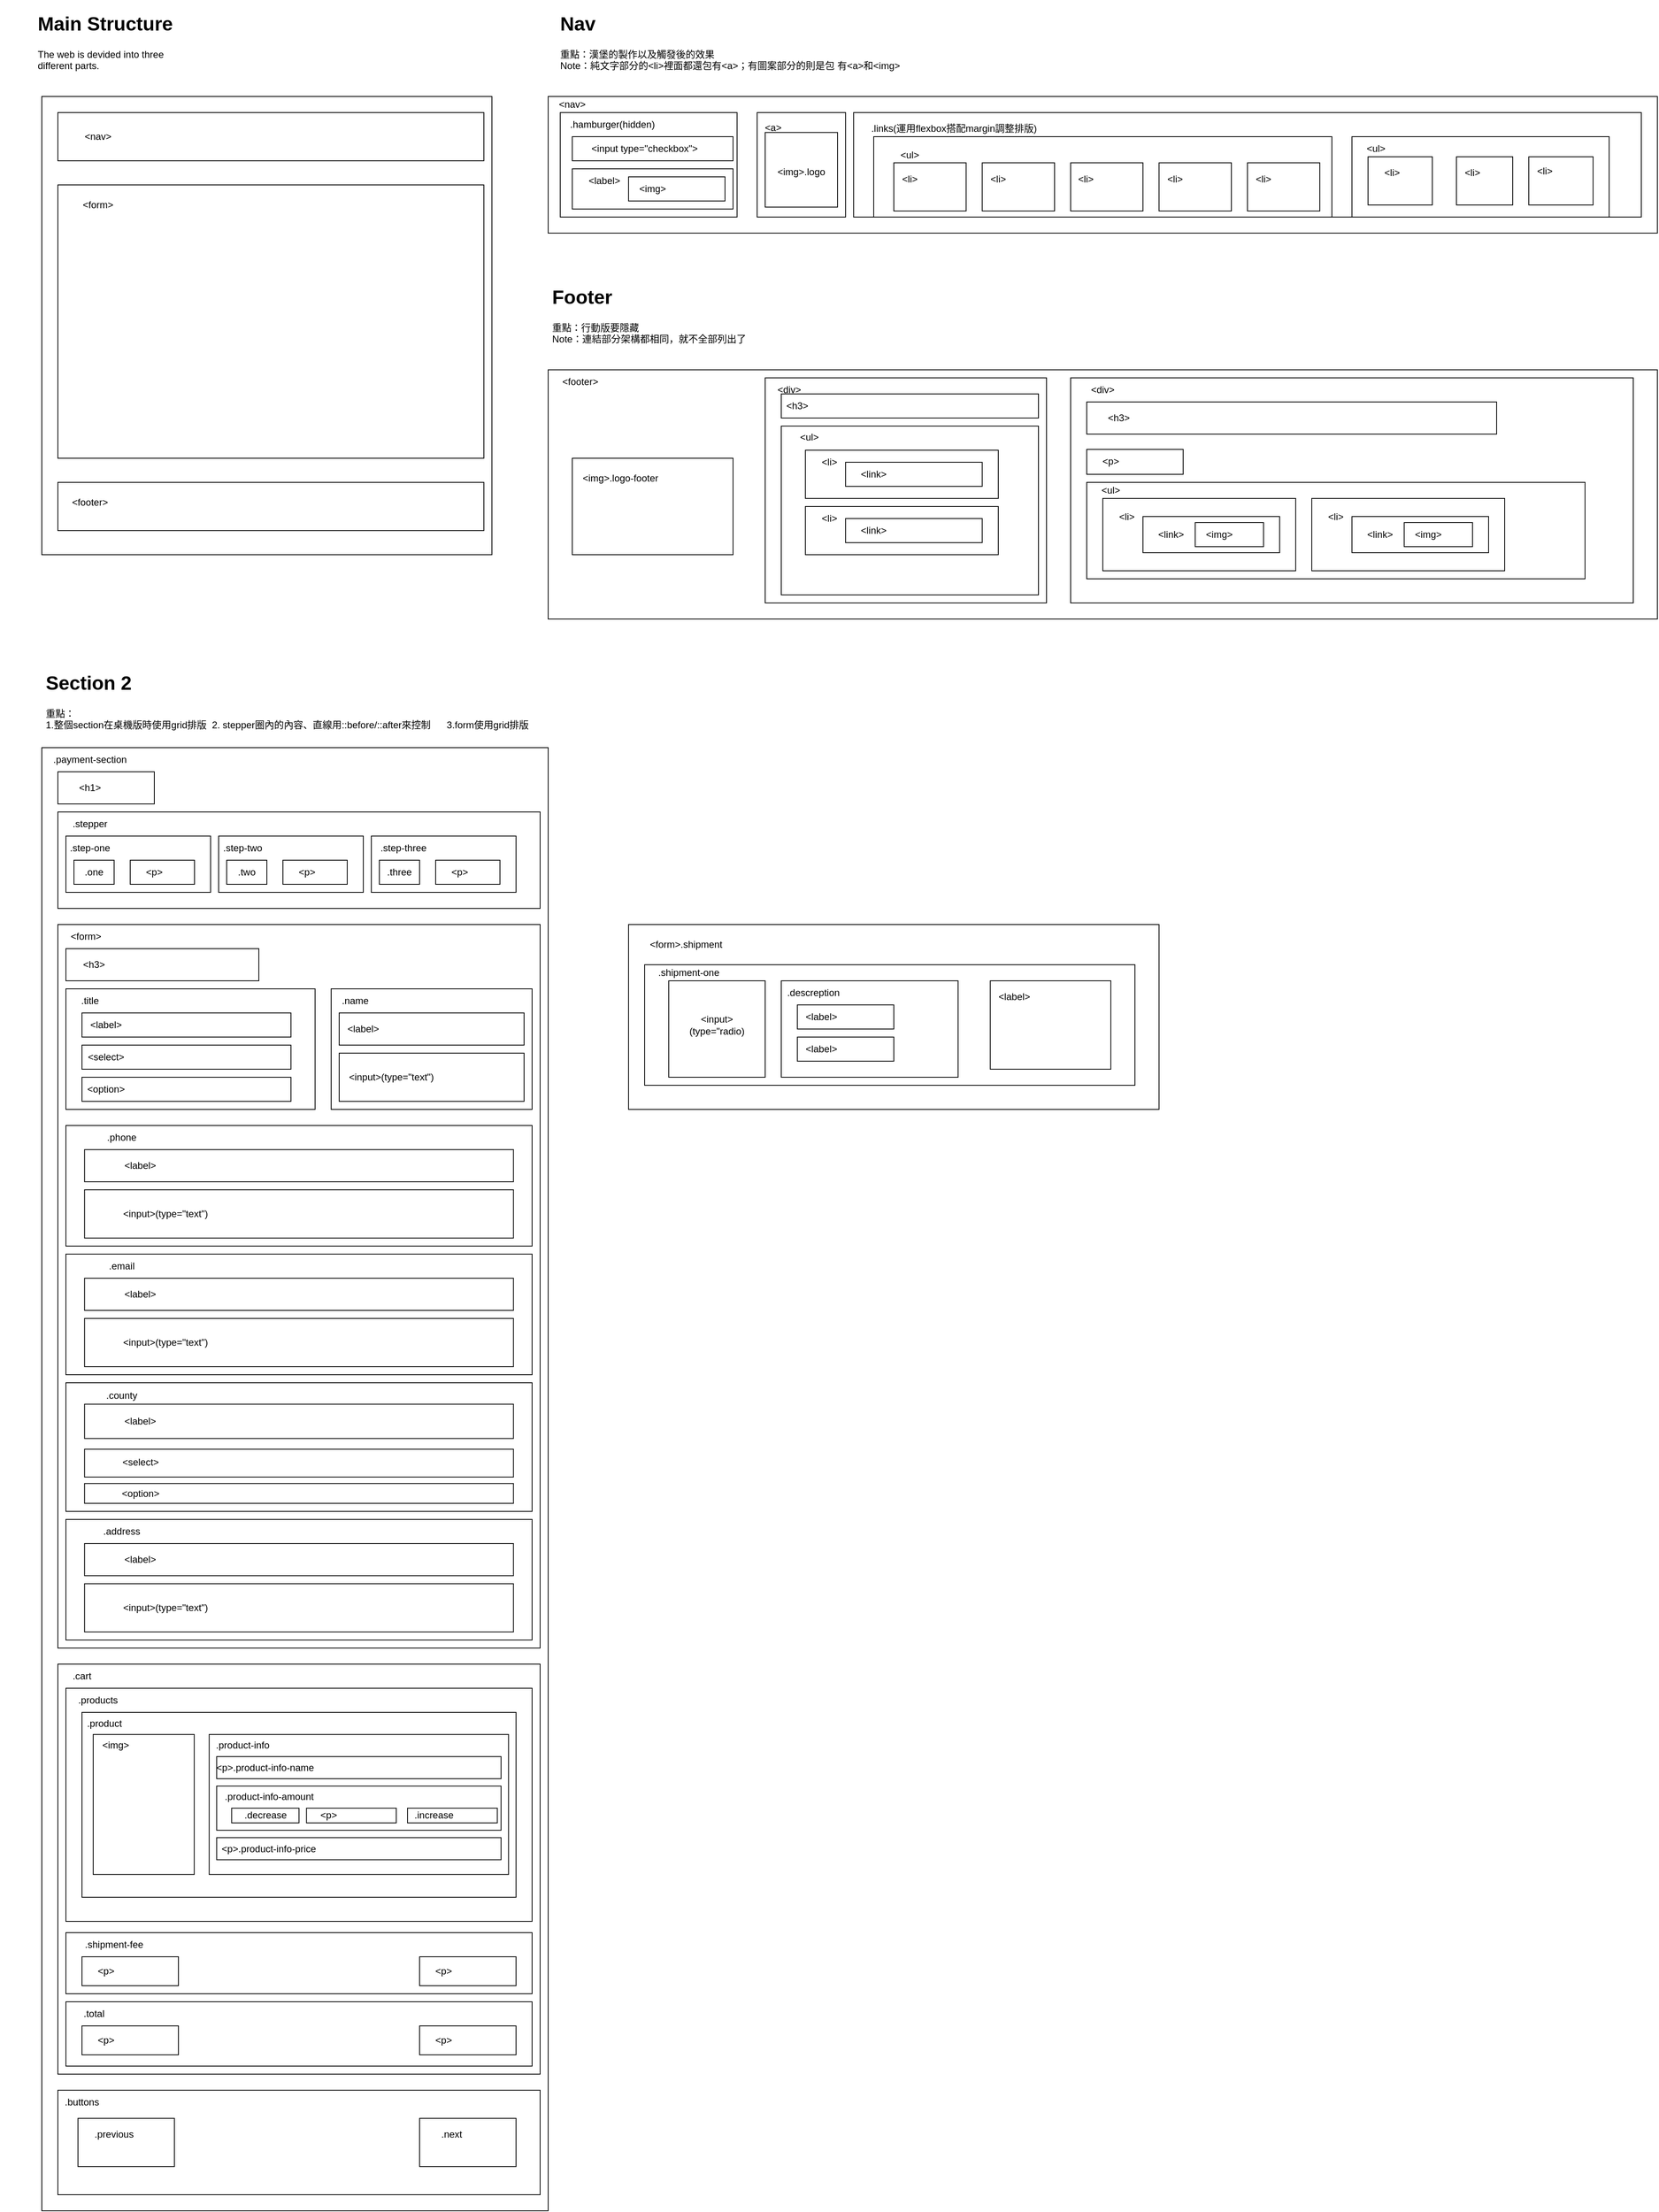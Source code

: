 <mxfile version="16.5.1" type="device"><diagram id="CuhCz5rDkvxX7a0dr9Tw" name="Page-1"><mxGraphModel dx="2271" dy="1732" grid="1" gridSize="10" guides="1" tooltips="1" connect="1" arrows="1" fold="1" page="1" pageScale="1" pageWidth="1169" pageHeight="827" math="0" shadow="0"><root><mxCell id="0"/><mxCell id="1" value="main-structure" parent="0"/><mxCell id="6FglgIyHaAqdv1MmRIN2-1" value="" style="rounded=0;whiteSpace=wrap;html=1;" parent="1" vertex="1"><mxGeometry x="40" y="-690" width="560" height="570" as="geometry"/></mxCell><mxCell id="6FglgIyHaAqdv1MmRIN2-2" value="" style="rounded=0;whiteSpace=wrap;html=1;" parent="1" vertex="1"><mxGeometry x="60" y="-670" width="530" height="60" as="geometry"/></mxCell><mxCell id="6FglgIyHaAqdv1MmRIN2-3" value="" style="rounded=0;whiteSpace=wrap;html=1;" parent="1" vertex="1"><mxGeometry x="60" y="-580" width="530" height="340" as="geometry"/></mxCell><mxCell id="6FglgIyHaAqdv1MmRIN2-4" value="" style="rounded=0;whiteSpace=wrap;html=1;" parent="1" vertex="1"><mxGeometry x="60" y="-210" width="530" height="60" as="geometry"/></mxCell><mxCell id="6FglgIyHaAqdv1MmRIN2-6" value="&amp;lt;nav&amp;gt;" style="text;html=1;strokeColor=none;fillColor=none;align=center;verticalAlign=middle;whiteSpace=wrap;rounded=0;" parent="1" vertex="1"><mxGeometry x="80" y="-655" width="60" height="30" as="geometry"/></mxCell><mxCell id="6FglgIyHaAqdv1MmRIN2-7" value="&amp;lt;form&amp;gt;" style="text;html=1;strokeColor=none;fillColor=none;align=center;verticalAlign=middle;whiteSpace=wrap;rounded=0;" parent="1" vertex="1"><mxGeometry x="80" y="-570" width="60" height="30" as="geometry"/></mxCell><mxCell id="6FglgIyHaAqdv1MmRIN2-8" value="&amp;lt;footer&amp;gt;" style="text;html=1;strokeColor=none;fillColor=none;align=center;verticalAlign=middle;whiteSpace=wrap;rounded=0;" parent="1" vertex="1"><mxGeometry x="70" y="-200" width="60" height="30" as="geometry"/></mxCell><mxCell id="6FglgIyHaAqdv1MmRIN2-9" value="&lt;h1&gt;Main Structure&amp;nbsp;&lt;/h1&gt;&lt;p&gt;The web is devided into three different parts.&lt;/p&gt;" style="text;html=1;strokeColor=none;fillColor=none;spacing=5;spacingTop=-20;whiteSpace=wrap;overflow=hidden;rounded=0;" parent="1" vertex="1"><mxGeometry x="30" y="-800" width="190" height="120" as="geometry"/></mxCell><mxCell id="6FglgIyHaAqdv1MmRIN2-15" value="nav&amp;footer" parent="0"/><mxCell id="6FglgIyHaAqdv1MmRIN2-16" value="&lt;h1&gt;Nav&lt;/h1&gt;&lt;div&gt;重點：漢堡的製作以及觸發後的效果&lt;/div&gt;&lt;div&gt;Note：純文字部分的&amp;lt;li&amp;gt;裡面都還包有&amp;lt;a&amp;gt;；有圖案部分的則是包 有&amp;lt;a&amp;gt;和&amp;lt;img&amp;gt;&lt;/div&gt;" style="text;html=1;strokeColor=none;fillColor=none;spacing=5;spacingTop=-20;whiteSpace=wrap;overflow=hidden;rounded=0;" parent="6FglgIyHaAqdv1MmRIN2-15" vertex="1"><mxGeometry x="680" y="-800" width="470" height="120" as="geometry"/></mxCell><mxCell id="6FglgIyHaAqdv1MmRIN2-17" value="" style="rounded=0;whiteSpace=wrap;html=1;" parent="6FglgIyHaAqdv1MmRIN2-15" vertex="1"><mxGeometry x="670" y="-690" width="1380" height="170" as="geometry"/></mxCell><mxCell id="6FglgIyHaAqdv1MmRIN2-18" value="" style="rounded=0;whiteSpace=wrap;html=1;" parent="6FglgIyHaAqdv1MmRIN2-15" vertex="1"><mxGeometry x="685" y="-670" width="220" height="130" as="geometry"/></mxCell><mxCell id="6FglgIyHaAqdv1MmRIN2-19" value=".hamburger(hidden)" style="text;html=1;strokeColor=none;fillColor=none;align=center;verticalAlign=middle;whiteSpace=wrap;rounded=0;" parent="6FglgIyHaAqdv1MmRIN2-15" vertex="1"><mxGeometry x="720" y="-670" width="60" height="30" as="geometry"/></mxCell><mxCell id="6FglgIyHaAqdv1MmRIN2-20" value="" style="rounded=0;whiteSpace=wrap;html=1;" parent="6FglgIyHaAqdv1MmRIN2-15" vertex="1"><mxGeometry x="700" y="-640" width="200" height="30" as="geometry"/></mxCell><mxCell id="6FglgIyHaAqdv1MmRIN2-21" value="&amp;lt;input type=&quot;checkbox&quot;&amp;gt;" style="text;html=1;strokeColor=none;fillColor=none;align=center;verticalAlign=middle;whiteSpace=wrap;rounded=0;" parent="6FglgIyHaAqdv1MmRIN2-15" vertex="1"><mxGeometry x="720" y="-640" width="140" height="30" as="geometry"/></mxCell><mxCell id="6FglgIyHaAqdv1MmRIN2-22" value="" style="rounded=0;whiteSpace=wrap;html=1;" parent="6FglgIyHaAqdv1MmRIN2-15" vertex="1"><mxGeometry x="700" y="-600" width="200" height="50" as="geometry"/></mxCell><mxCell id="6FglgIyHaAqdv1MmRIN2-23" value="&amp;lt;label&amp;gt;" style="text;html=1;strokeColor=none;fillColor=none;align=center;verticalAlign=middle;whiteSpace=wrap;rounded=0;" parent="6FglgIyHaAqdv1MmRIN2-15" vertex="1"><mxGeometry x="710" y="-600" width="60" height="30" as="geometry"/></mxCell><mxCell id="6FglgIyHaAqdv1MmRIN2-24" value="" style="rounded=0;whiteSpace=wrap;html=1;" parent="6FglgIyHaAqdv1MmRIN2-15" vertex="1"><mxGeometry x="770" y="-590" width="120" height="30" as="geometry"/></mxCell><mxCell id="6FglgIyHaAqdv1MmRIN2-25" value="&amp;lt;img&amp;gt;" style="text;html=1;strokeColor=none;fillColor=none;align=center;verticalAlign=middle;whiteSpace=wrap;rounded=0;" parent="6FglgIyHaAqdv1MmRIN2-15" vertex="1"><mxGeometry x="770" y="-590" width="60" height="30" as="geometry"/></mxCell><mxCell id="6FglgIyHaAqdv1MmRIN2-26" value="" style="rounded=0;whiteSpace=wrap;html=1;" parent="6FglgIyHaAqdv1MmRIN2-15" vertex="1"><mxGeometry x="1050" y="-670" width="980" height="130" as="geometry"/></mxCell><mxCell id="6FglgIyHaAqdv1MmRIN2-33" value="&amp;lt;nav&amp;gt;" style="text;html=1;strokeColor=none;fillColor=none;align=center;verticalAlign=middle;whiteSpace=wrap;rounded=0;" parent="6FglgIyHaAqdv1MmRIN2-15" vertex="1"><mxGeometry x="670" y="-695" width="60" height="30" as="geometry"/></mxCell><mxCell id="6FglgIyHaAqdv1MmRIN2-39" value="" style="rounded=0;whiteSpace=wrap;html=1;fillColor=none;" parent="6FglgIyHaAqdv1MmRIN2-15" vertex="1"><mxGeometry x="1075" y="-640" width="570" height="100" as="geometry"/></mxCell><mxCell id="6FglgIyHaAqdv1MmRIN2-40" value="" style="group" parent="6FglgIyHaAqdv1MmRIN2-15" vertex="1" connectable="0"><mxGeometry x="1090" y="-632.5" width="540" height="85" as="geometry"/></mxCell><mxCell id="6FglgIyHaAqdv1MmRIN2-27" value="" style="rounded=0;whiteSpace=wrap;html=1;" parent="6FglgIyHaAqdv1MmRIN2-40" vertex="1"><mxGeometry x="10" y="25" width="90" height="60" as="geometry"/></mxCell><mxCell id="6FglgIyHaAqdv1MmRIN2-28" value="" style="rounded=0;whiteSpace=wrap;html=1;" parent="6FglgIyHaAqdv1MmRIN2-40" vertex="1"><mxGeometry x="120" y="25" width="90" height="60" as="geometry"/></mxCell><mxCell id="6FglgIyHaAqdv1MmRIN2-29" value="" style="rounded=0;whiteSpace=wrap;html=1;" parent="6FglgIyHaAqdv1MmRIN2-40" vertex="1"><mxGeometry x="230" y="25" width="90" height="60" as="geometry"/></mxCell><mxCell id="6FglgIyHaAqdv1MmRIN2-30" value="" style="rounded=0;whiteSpace=wrap;html=1;" parent="6FglgIyHaAqdv1MmRIN2-40" vertex="1"><mxGeometry x="340" y="25" width="90" height="60" as="geometry"/></mxCell><mxCell id="6FglgIyHaAqdv1MmRIN2-31" value="" style="rounded=0;whiteSpace=wrap;html=1;" parent="6FglgIyHaAqdv1MmRIN2-40" vertex="1"><mxGeometry x="450" y="25" width="90" height="60" as="geometry"/></mxCell><mxCell id="6FglgIyHaAqdv1MmRIN2-32" value="&amp;lt;ul&amp;gt;" style="text;html=1;strokeColor=none;fillColor=none;align=center;verticalAlign=middle;whiteSpace=wrap;rounded=0;" parent="6FglgIyHaAqdv1MmRIN2-40" vertex="1"><mxGeometry width="60" height="30" as="geometry"/></mxCell><mxCell id="6FglgIyHaAqdv1MmRIN2-34" value="&amp;lt;li&amp;gt;" style="text;html=1;strokeColor=none;fillColor=none;align=center;verticalAlign=middle;whiteSpace=wrap;rounded=0;" parent="6FglgIyHaAqdv1MmRIN2-40" vertex="1"><mxGeometry y="30" width="60" height="30" as="geometry"/></mxCell><mxCell id="6FglgIyHaAqdv1MmRIN2-35" value="&amp;lt;li&amp;gt;" style="text;html=1;strokeColor=none;fillColor=none;align=center;verticalAlign=middle;whiteSpace=wrap;rounded=0;" parent="6FglgIyHaAqdv1MmRIN2-40" vertex="1"><mxGeometry x="110" y="30" width="60" height="30" as="geometry"/></mxCell><mxCell id="6FglgIyHaAqdv1MmRIN2-36" value="&amp;lt;li&amp;gt;" style="text;html=1;strokeColor=none;fillColor=none;align=center;verticalAlign=middle;whiteSpace=wrap;rounded=0;" parent="6FglgIyHaAqdv1MmRIN2-40" vertex="1"><mxGeometry x="219" y="30" width="60" height="30" as="geometry"/></mxCell><mxCell id="6FglgIyHaAqdv1MmRIN2-37" value="&amp;lt;li&amp;gt;" style="text;html=1;strokeColor=none;fillColor=none;align=center;verticalAlign=middle;whiteSpace=wrap;rounded=0;" parent="6FglgIyHaAqdv1MmRIN2-40" vertex="1"><mxGeometry x="330" y="30" width="60" height="30" as="geometry"/></mxCell><mxCell id="6FglgIyHaAqdv1MmRIN2-38" value="&amp;lt;li&amp;gt;" style="text;html=1;strokeColor=none;fillColor=none;align=center;verticalAlign=middle;whiteSpace=wrap;rounded=0;" parent="6FglgIyHaAqdv1MmRIN2-40" vertex="1"><mxGeometry x="440" y="30" width="60" height="30" as="geometry"/></mxCell><mxCell id="6FglgIyHaAqdv1MmRIN2-41" value=".links(運用flexbox搭配margin調整排版)" style="text;html=1;strokeColor=none;fillColor=none;align=center;verticalAlign=middle;whiteSpace=wrap;rounded=0;" parent="6FglgIyHaAqdv1MmRIN2-15" vertex="1"><mxGeometry x="1040" y="-665" width="270" height="30" as="geometry"/></mxCell><mxCell id="6FglgIyHaAqdv1MmRIN2-44" value="" style="rounded=0;whiteSpace=wrap;html=1;fillColor=none;" parent="6FglgIyHaAqdv1MmRIN2-15" vertex="1"><mxGeometry x="1670" y="-640" width="320" height="100" as="geometry"/></mxCell><mxCell id="6FglgIyHaAqdv1MmRIN2-45" value="" style="rounded=0;whiteSpace=wrap;html=1;fillColor=none;" parent="6FglgIyHaAqdv1MmRIN2-15" vertex="1"><mxGeometry x="1690" y="-615" width="80" height="60" as="geometry"/></mxCell><mxCell id="6FglgIyHaAqdv1MmRIN2-46" value="" style="rounded=0;whiteSpace=wrap;html=1;fillColor=none;" parent="6FglgIyHaAqdv1MmRIN2-15" vertex="1"><mxGeometry x="1800" y="-615" width="70" height="60" as="geometry"/></mxCell><mxCell id="6FglgIyHaAqdv1MmRIN2-47" value="" style="rounded=0;whiteSpace=wrap;html=1;fillColor=none;" parent="6FglgIyHaAqdv1MmRIN2-15" vertex="1"><mxGeometry x="1890" y="-615" width="80" height="60" as="geometry"/></mxCell><mxCell id="6FglgIyHaAqdv1MmRIN2-48" value="&amp;lt;ul&amp;gt;" style="text;html=1;strokeColor=none;fillColor=none;align=center;verticalAlign=middle;whiteSpace=wrap;rounded=0;" parent="6FglgIyHaAqdv1MmRIN2-15" vertex="1"><mxGeometry x="1670" y="-640" width="60" height="30" as="geometry"/></mxCell><mxCell id="6FglgIyHaAqdv1MmRIN2-49" value="&amp;lt;li&amp;gt;" style="text;html=1;strokeColor=none;fillColor=none;align=center;verticalAlign=middle;whiteSpace=wrap;rounded=0;" parent="6FglgIyHaAqdv1MmRIN2-15" vertex="1"><mxGeometry x="1690" y="-610" width="60" height="30" as="geometry"/></mxCell><mxCell id="6FglgIyHaAqdv1MmRIN2-50" value="&amp;lt;li&amp;gt;" style="text;html=1;strokeColor=none;fillColor=none;align=center;verticalAlign=middle;whiteSpace=wrap;rounded=0;" parent="6FglgIyHaAqdv1MmRIN2-15" vertex="1"><mxGeometry x="1790" y="-610" width="60" height="30" as="geometry"/></mxCell><mxCell id="6FglgIyHaAqdv1MmRIN2-51" value="&amp;lt;li&amp;gt;" style="text;html=1;strokeColor=none;fillColor=none;align=center;verticalAlign=middle;whiteSpace=wrap;rounded=0;" parent="6FglgIyHaAqdv1MmRIN2-15" vertex="1"><mxGeometry x="1880" y="-612.5" width="60" height="30" as="geometry"/></mxCell><mxCell id="6FglgIyHaAqdv1MmRIN2-52" value="&lt;h1&gt;Footer&lt;/h1&gt;&lt;div&gt;重點：行動版要隱藏&lt;/div&gt;&lt;div&gt;Note：連結部分架構都相同，就不全部列出了&lt;/div&gt;" style="text;html=1;strokeColor=none;fillColor=none;spacing=5;spacingTop=-20;whiteSpace=wrap;overflow=hidden;rounded=0;" parent="6FglgIyHaAqdv1MmRIN2-15" vertex="1"><mxGeometry x="670" y="-460" width="470" height="120" as="geometry"/></mxCell><mxCell id="6FglgIyHaAqdv1MmRIN2-53" value="" style="rounded=0;whiteSpace=wrap;html=1;" parent="6FglgIyHaAqdv1MmRIN2-15" vertex="1"><mxGeometry x="670" y="-350" width="1380" height="310" as="geometry"/></mxCell><mxCell id="6FglgIyHaAqdv1MmRIN2-54" value="&amp;lt;footer&amp;gt;" style="text;html=1;strokeColor=none;fillColor=none;align=center;verticalAlign=middle;whiteSpace=wrap;rounded=0;" parent="6FglgIyHaAqdv1MmRIN2-15" vertex="1"><mxGeometry x="680" y="-350" width="60" height="30" as="geometry"/></mxCell><mxCell id="6FglgIyHaAqdv1MmRIN2-55" value="" style="rounded=0;whiteSpace=wrap;html=1;fillColor=none;" parent="6FglgIyHaAqdv1MmRIN2-15" vertex="1"><mxGeometry x="700" y="-240" width="200" height="120" as="geometry"/></mxCell><mxCell id="6FglgIyHaAqdv1MmRIN2-56" value="&amp;lt;img&amp;gt;.logo-footer" style="text;html=1;strokeColor=none;fillColor=none;align=center;verticalAlign=middle;whiteSpace=wrap;rounded=0;" parent="6FglgIyHaAqdv1MmRIN2-15" vertex="1"><mxGeometry x="700" y="-230" width="120" height="30" as="geometry"/></mxCell><mxCell id="6FglgIyHaAqdv1MmRIN2-57" value="" style="rounded=0;whiteSpace=wrap;html=1;fillColor=none;" parent="6FglgIyHaAqdv1MmRIN2-15" vertex="1"><mxGeometry x="940" y="-340" width="350" height="280" as="geometry"/></mxCell><mxCell id="6FglgIyHaAqdv1MmRIN2-58" value="&amp;lt;h3&amp;gt;" style="text;html=1;strokeColor=none;fillColor=none;align=center;verticalAlign=middle;whiteSpace=wrap;rounded=0;" parent="6FglgIyHaAqdv1MmRIN2-15" vertex="1"><mxGeometry x="950" y="-320" width="60" height="30" as="geometry"/></mxCell><mxCell id="6FglgIyHaAqdv1MmRIN2-59" value="" style="rounded=0;whiteSpace=wrap;html=1;fillColor=none;" parent="6FglgIyHaAqdv1MmRIN2-15" vertex="1"><mxGeometry x="960" y="-280" width="320" height="210" as="geometry"/></mxCell><mxCell id="6FglgIyHaAqdv1MmRIN2-60" value="&amp;lt;ul&amp;gt;" style="text;html=1;strokeColor=none;fillColor=none;align=center;verticalAlign=middle;whiteSpace=wrap;rounded=0;" parent="6FglgIyHaAqdv1MmRIN2-15" vertex="1"><mxGeometry x="965" y="-281" width="60" height="30" as="geometry"/></mxCell><mxCell id="6FglgIyHaAqdv1MmRIN2-66" value="" style="group" parent="6FglgIyHaAqdv1MmRIN2-15" vertex="1" connectable="0"><mxGeometry x="990" y="-250" width="240" height="60" as="geometry"/></mxCell><mxCell id="6FglgIyHaAqdv1MmRIN2-61" value="" style="rounded=0;whiteSpace=wrap;html=1;fillColor=none;" parent="6FglgIyHaAqdv1MmRIN2-66" vertex="1"><mxGeometry width="240" height="60" as="geometry"/></mxCell><mxCell id="6FglgIyHaAqdv1MmRIN2-62" value="&amp;lt;li&amp;gt;" style="text;html=1;strokeColor=none;fillColor=none;align=center;verticalAlign=middle;whiteSpace=wrap;rounded=0;" parent="6FglgIyHaAqdv1MmRIN2-66" vertex="1"><mxGeometry width="60" height="30" as="geometry"/></mxCell><mxCell id="6FglgIyHaAqdv1MmRIN2-64" value="" style="rounded=0;whiteSpace=wrap;html=1;fillColor=none;" parent="6FglgIyHaAqdv1MmRIN2-66" vertex="1"><mxGeometry x="50" y="15" width="170" height="30" as="geometry"/></mxCell><mxCell id="6FglgIyHaAqdv1MmRIN2-65" value="&amp;lt;link&amp;gt;" style="text;html=1;strokeColor=none;fillColor=none;align=center;verticalAlign=middle;whiteSpace=wrap;rounded=0;" parent="6FglgIyHaAqdv1MmRIN2-66" vertex="1"><mxGeometry x="55" y="15" width="60" height="30" as="geometry"/></mxCell><mxCell id="6FglgIyHaAqdv1MmRIN2-73" value="" style="group" parent="6FglgIyHaAqdv1MmRIN2-15" vertex="1" connectable="0"><mxGeometry x="990" y="-180" width="240" height="60" as="geometry"/></mxCell><mxCell id="6FglgIyHaAqdv1MmRIN2-74" value="" style="rounded=0;whiteSpace=wrap;html=1;fillColor=none;" parent="6FglgIyHaAqdv1MmRIN2-73" vertex="1"><mxGeometry width="240" height="60" as="geometry"/></mxCell><mxCell id="6FglgIyHaAqdv1MmRIN2-75" value="&amp;lt;li&amp;gt;" style="text;html=1;strokeColor=none;fillColor=none;align=center;verticalAlign=middle;whiteSpace=wrap;rounded=0;" parent="6FglgIyHaAqdv1MmRIN2-73" vertex="1"><mxGeometry width="60" height="30" as="geometry"/></mxCell><mxCell id="6FglgIyHaAqdv1MmRIN2-76" value="" style="rounded=0;whiteSpace=wrap;html=1;fillColor=none;" parent="6FglgIyHaAqdv1MmRIN2-73" vertex="1"><mxGeometry x="50" y="15" width="170" height="30" as="geometry"/></mxCell><mxCell id="6FglgIyHaAqdv1MmRIN2-77" value="&amp;lt;link&amp;gt;" style="text;html=1;strokeColor=none;fillColor=none;align=center;verticalAlign=middle;whiteSpace=wrap;rounded=0;" parent="6FglgIyHaAqdv1MmRIN2-73" vertex="1"><mxGeometry x="55" y="15" width="60" height="30" as="geometry"/></mxCell><mxCell id="6FglgIyHaAqdv1MmRIN2-78" value="" style="rounded=0;whiteSpace=wrap;html=1;fillColor=none;" parent="6FglgIyHaAqdv1MmRIN2-15" vertex="1"><mxGeometry x="1320" y="-340" width="700" height="280" as="geometry"/></mxCell><mxCell id="6FglgIyHaAqdv1MmRIN2-79" value="" style="rounded=0;whiteSpace=wrap;html=1;fillColor=none;" parent="6FglgIyHaAqdv1MmRIN2-15" vertex="1"><mxGeometry x="960" y="-320" width="320" height="30" as="geometry"/></mxCell><mxCell id="6FglgIyHaAqdv1MmRIN2-80" value="&amp;lt;div&amp;gt;" style="text;html=1;strokeColor=none;fillColor=none;align=center;verticalAlign=middle;whiteSpace=wrap;rounded=0;" parent="6FglgIyHaAqdv1MmRIN2-15" vertex="1"><mxGeometry x="940" y="-340" width="60" height="30" as="geometry"/></mxCell><mxCell id="6FglgIyHaAqdv1MmRIN2-81" value="&amp;lt;div&amp;gt;" style="text;html=1;strokeColor=none;fillColor=none;align=center;verticalAlign=middle;whiteSpace=wrap;rounded=0;" parent="6FglgIyHaAqdv1MmRIN2-15" vertex="1"><mxGeometry x="1330" y="-340" width="60" height="30" as="geometry"/></mxCell><mxCell id="6FglgIyHaAqdv1MmRIN2-82" value="" style="rounded=0;whiteSpace=wrap;html=1;fillColor=none;" parent="6FglgIyHaAqdv1MmRIN2-15" vertex="1"><mxGeometry x="1340" y="-310" width="510" height="40" as="geometry"/></mxCell><mxCell id="6FglgIyHaAqdv1MmRIN2-83" value="&amp;lt;h3&amp;gt;" style="text;html=1;strokeColor=none;fillColor=none;align=center;verticalAlign=middle;whiteSpace=wrap;rounded=0;" parent="6FglgIyHaAqdv1MmRIN2-15" vertex="1"><mxGeometry x="1350" y="-305" width="60" height="30" as="geometry"/></mxCell><mxCell id="6FglgIyHaAqdv1MmRIN2-84" value="" style="rounded=0;whiteSpace=wrap;html=1;fillColor=none;" parent="6FglgIyHaAqdv1MmRIN2-15" vertex="1"><mxGeometry x="1340" y="-251" width="120" height="31" as="geometry"/></mxCell><mxCell id="6FglgIyHaAqdv1MmRIN2-85" value="&amp;lt;p&amp;gt;" style="text;html=1;strokeColor=none;fillColor=none;align=center;verticalAlign=middle;whiteSpace=wrap;rounded=0;" parent="6FglgIyHaAqdv1MmRIN2-15" vertex="1"><mxGeometry x="1340" y="-251" width="60" height="30" as="geometry"/></mxCell><mxCell id="6FglgIyHaAqdv1MmRIN2-87" value="" style="rounded=0;whiteSpace=wrap;html=1;fillColor=none;" parent="6FglgIyHaAqdv1MmRIN2-15" vertex="1"><mxGeometry x="1340" y="-210" width="620" height="120" as="geometry"/></mxCell><mxCell id="6FglgIyHaAqdv1MmRIN2-88" value="" style="group" parent="6FglgIyHaAqdv1MmRIN2-15" vertex="1" connectable="0"><mxGeometry x="1360" y="-190" width="240" height="90" as="geometry"/></mxCell><mxCell id="6FglgIyHaAqdv1MmRIN2-89" value="" style="rounded=0;whiteSpace=wrap;html=1;fillColor=none;" parent="6FglgIyHaAqdv1MmRIN2-88" vertex="1"><mxGeometry width="240" height="90" as="geometry"/></mxCell><mxCell id="6FglgIyHaAqdv1MmRIN2-90" value="&amp;lt;li&amp;gt;" style="text;html=1;strokeColor=none;fillColor=none;align=center;verticalAlign=middle;whiteSpace=wrap;rounded=0;" parent="6FglgIyHaAqdv1MmRIN2-88" vertex="1"><mxGeometry width="60" height="45" as="geometry"/></mxCell><mxCell id="6FglgIyHaAqdv1MmRIN2-91" value="" style="rounded=0;whiteSpace=wrap;html=1;fillColor=none;" parent="6FglgIyHaAqdv1MmRIN2-88" vertex="1"><mxGeometry x="50" y="22.5" width="170" height="45" as="geometry"/></mxCell><mxCell id="6FglgIyHaAqdv1MmRIN2-92" value="&amp;lt;link&amp;gt;" style="text;html=1;strokeColor=none;fillColor=none;align=center;verticalAlign=middle;whiteSpace=wrap;rounded=0;" parent="6FglgIyHaAqdv1MmRIN2-88" vertex="1"><mxGeometry x="55" y="22.5" width="60" height="45" as="geometry"/></mxCell><mxCell id="6FglgIyHaAqdv1MmRIN2-93" value="" style="rounded=0;whiteSpace=wrap;html=1;fillColor=none;" parent="6FglgIyHaAqdv1MmRIN2-88" vertex="1"><mxGeometry x="115" y="30" width="85" height="30" as="geometry"/></mxCell><mxCell id="6FglgIyHaAqdv1MmRIN2-95" value="&amp;lt;img&amp;gt;" style="text;html=1;strokeColor=none;fillColor=none;align=center;verticalAlign=middle;whiteSpace=wrap;rounded=0;" parent="6FglgIyHaAqdv1MmRIN2-88" vertex="1"><mxGeometry x="115" y="30" width="60" height="30" as="geometry"/></mxCell><mxCell id="6FglgIyHaAqdv1MmRIN2-94" value="&amp;lt;ul&amp;gt;" style="text;html=1;strokeColor=none;fillColor=none;align=center;verticalAlign=middle;whiteSpace=wrap;rounded=0;" parent="6FglgIyHaAqdv1MmRIN2-15" vertex="1"><mxGeometry x="1340" y="-215" width="60" height="30" as="geometry"/></mxCell><mxCell id="6FglgIyHaAqdv1MmRIN2-97" value="" style="group" parent="6FglgIyHaAqdv1MmRIN2-15" vertex="1" connectable="0"><mxGeometry x="1620" y="-190" width="240" height="90" as="geometry"/></mxCell><mxCell id="6FglgIyHaAqdv1MmRIN2-98" value="" style="rounded=0;whiteSpace=wrap;html=1;fillColor=none;" parent="6FglgIyHaAqdv1MmRIN2-97" vertex="1"><mxGeometry width="240" height="90" as="geometry"/></mxCell><mxCell id="6FglgIyHaAqdv1MmRIN2-99" value="&amp;lt;li&amp;gt;" style="text;html=1;strokeColor=none;fillColor=none;align=center;verticalAlign=middle;whiteSpace=wrap;rounded=0;" parent="6FglgIyHaAqdv1MmRIN2-97" vertex="1"><mxGeometry width="60" height="45" as="geometry"/></mxCell><mxCell id="6FglgIyHaAqdv1MmRIN2-100" value="" style="rounded=0;whiteSpace=wrap;html=1;fillColor=none;" parent="6FglgIyHaAqdv1MmRIN2-97" vertex="1"><mxGeometry x="50" y="22.5" width="170" height="45" as="geometry"/></mxCell><mxCell id="6FglgIyHaAqdv1MmRIN2-101" value="&amp;lt;link&amp;gt;" style="text;html=1;strokeColor=none;fillColor=none;align=center;verticalAlign=middle;whiteSpace=wrap;rounded=0;" parent="6FglgIyHaAqdv1MmRIN2-97" vertex="1"><mxGeometry x="55" y="22.5" width="60" height="45" as="geometry"/></mxCell><mxCell id="6FglgIyHaAqdv1MmRIN2-102" value="" style="rounded=0;whiteSpace=wrap;html=1;fillColor=none;" parent="6FglgIyHaAqdv1MmRIN2-97" vertex="1"><mxGeometry x="115" y="30" width="85" height="30" as="geometry"/></mxCell><mxCell id="6FglgIyHaAqdv1MmRIN2-103" value="&amp;lt;img&amp;gt;" style="text;html=1;strokeColor=none;fillColor=none;align=center;verticalAlign=middle;whiteSpace=wrap;rounded=0;" parent="6FglgIyHaAqdv1MmRIN2-97" vertex="1"><mxGeometry x="115" y="30" width="60" height="30" as="geometry"/></mxCell><mxCell id="pBy-5aZ2W21Oh1oKBcZJ-5" value="" style="group" parent="6FglgIyHaAqdv1MmRIN2-15" vertex="1" connectable="0"><mxGeometry x="920" y="-670" width="120" height="130" as="geometry"/></mxCell><mxCell id="pBy-5aZ2W21Oh1oKBcZJ-2" value="" style="rounded=0;whiteSpace=wrap;html=1;" parent="pBy-5aZ2W21Oh1oKBcZJ-5" vertex="1"><mxGeometry x="20" y="24.762" width="90" height="92.857" as="geometry"/></mxCell><mxCell id="6FglgIyHaAqdv1MmRIN2-42" value="" style="rounded=0;whiteSpace=wrap;html=1;fillColor=none;" parent="pBy-5aZ2W21Oh1oKBcZJ-5" vertex="1"><mxGeometry x="10" width="110" height="130" as="geometry"/></mxCell><mxCell id="6FglgIyHaAqdv1MmRIN2-43" value="&amp;lt;img&amp;gt;.logo" style="text;html=1;strokeColor=none;fillColor=none;align=center;verticalAlign=middle;whiteSpace=wrap;rounded=0;" parent="pBy-5aZ2W21Oh1oKBcZJ-5" vertex="1"><mxGeometry x="35" y="55.714" width="60" height="37.143" as="geometry"/></mxCell><mxCell id="pBy-5aZ2W21Oh1oKBcZJ-4" value="&amp;lt;a&amp;gt;" style="text;html=1;strokeColor=none;fillColor=none;align=center;verticalAlign=middle;whiteSpace=wrap;rounded=0;" parent="pBy-5aZ2W21Oh1oKBcZJ-5" vertex="1"><mxGeometry width="60" height="37.143" as="geometry"/></mxCell><mxCell id="FJhBVkZ890fCK0X-_OEJ-1" value="payment-section" parent="0"/><mxCell id="FJhBVkZ890fCK0X-_OEJ-2" value="&lt;h1&gt;Section 2&lt;/h1&gt;&lt;div&gt;重點：&lt;/div&gt;&lt;div&gt;1.整個section在桌機版時使用grid排版&amp;nbsp; 2. stepper圈內的內容、直線用::before/::after來控制&amp;nbsp; &amp;nbsp; &amp;nbsp; 3.form使用grid排版&lt;/div&gt;" style="text;html=1;strokeColor=none;fillColor=none;spacing=5;spacingTop=-20;whiteSpace=wrap;overflow=hidden;rounded=0;" parent="FJhBVkZ890fCK0X-_OEJ-1" vertex="1"><mxGeometry x="40" y="20" width="640" height="120" as="geometry"/></mxCell><mxCell id="FJhBVkZ890fCK0X-_OEJ-3" value="" style="rounded=0;whiteSpace=wrap;html=1;" parent="FJhBVkZ890fCK0X-_OEJ-1" vertex="1"><mxGeometry x="40" y="120" width="630" height="1820" as="geometry"/></mxCell><mxCell id="FJhBVkZ890fCK0X-_OEJ-6" value=".payment-section" style="text;html=1;strokeColor=none;fillColor=none;align=center;verticalAlign=middle;whiteSpace=wrap;rounded=0;" parent="FJhBVkZ890fCK0X-_OEJ-1" vertex="1"><mxGeometry x="50" y="120" width="100" height="30" as="geometry"/></mxCell><mxCell id="FJhBVkZ890fCK0X-_OEJ-7" value="" style="rounded=0;whiteSpace=wrap;html=1;" parent="FJhBVkZ890fCK0X-_OEJ-1" vertex="1"><mxGeometry x="60" y="150" width="120" height="40" as="geometry"/></mxCell><mxCell id="FJhBVkZ890fCK0X-_OEJ-8" value="&amp;lt;h1&amp;gt;" style="text;html=1;strokeColor=none;fillColor=none;align=center;verticalAlign=middle;whiteSpace=wrap;rounded=0;" parent="FJhBVkZ890fCK0X-_OEJ-1" vertex="1"><mxGeometry x="70" y="155" width="60" height="30" as="geometry"/></mxCell><mxCell id="FJhBVkZ890fCK0X-_OEJ-10" value="" style="rounded=0;whiteSpace=wrap;html=1;" parent="FJhBVkZ890fCK0X-_OEJ-1" vertex="1"><mxGeometry x="60" y="200" width="600" height="120" as="geometry"/></mxCell><mxCell id="FJhBVkZ890fCK0X-_OEJ-11" value=".stepper" style="text;html=1;strokeColor=none;fillColor=none;align=center;verticalAlign=middle;whiteSpace=wrap;rounded=0;" parent="FJhBVkZ890fCK0X-_OEJ-1" vertex="1"><mxGeometry x="70" y="200" width="60" height="30" as="geometry"/></mxCell><mxCell id="FJhBVkZ890fCK0X-_OEJ-12" value="" style="rounded=0;whiteSpace=wrap;html=1;" parent="FJhBVkZ890fCK0X-_OEJ-1" vertex="1"><mxGeometry x="70" y="230" width="180" height="70" as="geometry"/></mxCell><mxCell id="FJhBVkZ890fCK0X-_OEJ-13" value="" style="rounded=0;whiteSpace=wrap;html=1;" parent="FJhBVkZ890fCK0X-_OEJ-1" vertex="1"><mxGeometry x="80" y="260" width="50" height="30" as="geometry"/></mxCell><mxCell id="FJhBVkZ890fCK0X-_OEJ-14" value=".step-one" style="text;html=1;strokeColor=none;fillColor=none;align=center;verticalAlign=middle;whiteSpace=wrap;rounded=0;" parent="FJhBVkZ890fCK0X-_OEJ-1" vertex="1"><mxGeometry x="70" y="230" width="60" height="30" as="geometry"/></mxCell><mxCell id="FJhBVkZ890fCK0X-_OEJ-15" value=".one" style="text;html=1;strokeColor=none;fillColor=none;align=center;verticalAlign=middle;whiteSpace=wrap;rounded=0;" parent="FJhBVkZ890fCK0X-_OEJ-1" vertex="1"><mxGeometry x="85" y="260" width="40" height="30" as="geometry"/></mxCell><mxCell id="FJhBVkZ890fCK0X-_OEJ-16" value="" style="rounded=0;whiteSpace=wrap;html=1;" parent="FJhBVkZ890fCK0X-_OEJ-1" vertex="1"><mxGeometry x="150" y="260" width="80" height="30" as="geometry"/></mxCell><mxCell id="FJhBVkZ890fCK0X-_OEJ-17" value="&amp;lt;p&amp;gt;" style="text;html=1;strokeColor=none;fillColor=none;align=center;verticalAlign=middle;whiteSpace=wrap;rounded=0;" parent="FJhBVkZ890fCK0X-_OEJ-1" vertex="1"><mxGeometry x="150" y="260" width="60" height="30" as="geometry"/></mxCell><mxCell id="FJhBVkZ890fCK0X-_OEJ-18" value="" style="rounded=0;whiteSpace=wrap;html=1;" parent="FJhBVkZ890fCK0X-_OEJ-1" vertex="1"><mxGeometry x="260" y="230" width="180" height="70" as="geometry"/></mxCell><mxCell id="FJhBVkZ890fCK0X-_OEJ-28" value="" style="rounded=0;whiteSpace=wrap;html=1;" parent="FJhBVkZ890fCK0X-_OEJ-1" vertex="1"><mxGeometry x="270" y="260" width="50" height="30" as="geometry"/></mxCell><mxCell id="FJhBVkZ890fCK0X-_OEJ-19" value=".step-two" style="text;html=1;strokeColor=none;fillColor=none;align=center;verticalAlign=middle;whiteSpace=wrap;rounded=0;" parent="FJhBVkZ890fCK0X-_OEJ-1" vertex="1"><mxGeometry x="260" y="230" width="60" height="30" as="geometry"/></mxCell><mxCell id="FJhBVkZ890fCK0X-_OEJ-20" value=".two" style="text;html=1;strokeColor=none;fillColor=none;align=center;verticalAlign=middle;whiteSpace=wrap;rounded=0;" parent="FJhBVkZ890fCK0X-_OEJ-1" vertex="1"><mxGeometry x="275" y="260" width="40" height="30" as="geometry"/></mxCell><mxCell id="FJhBVkZ890fCK0X-_OEJ-21" value="" style="rounded=0;whiteSpace=wrap;html=1;" parent="FJhBVkZ890fCK0X-_OEJ-1" vertex="1"><mxGeometry x="340" y="260" width="80" height="30" as="geometry"/></mxCell><mxCell id="FJhBVkZ890fCK0X-_OEJ-22" value="&amp;lt;p&amp;gt;" style="text;html=1;strokeColor=none;fillColor=none;align=center;verticalAlign=middle;whiteSpace=wrap;rounded=0;" parent="FJhBVkZ890fCK0X-_OEJ-1" vertex="1"><mxGeometry x="340" y="260" width="60" height="30" as="geometry"/></mxCell><mxCell id="FJhBVkZ890fCK0X-_OEJ-23" value="" style="rounded=0;whiteSpace=wrap;html=1;" parent="FJhBVkZ890fCK0X-_OEJ-1" vertex="1"><mxGeometry x="450" y="230" width="180" height="70" as="geometry"/></mxCell><mxCell id="FJhBVkZ890fCK0X-_OEJ-29" value="" style="rounded=0;whiteSpace=wrap;html=1;" parent="FJhBVkZ890fCK0X-_OEJ-1" vertex="1"><mxGeometry x="460" y="260" width="50" height="30" as="geometry"/></mxCell><mxCell id="FJhBVkZ890fCK0X-_OEJ-24" value=".step-three" style="text;html=1;strokeColor=none;fillColor=none;align=center;verticalAlign=middle;whiteSpace=wrap;rounded=0;" parent="FJhBVkZ890fCK0X-_OEJ-1" vertex="1"><mxGeometry x="450" y="230" width="80" height="30" as="geometry"/></mxCell><mxCell id="FJhBVkZ890fCK0X-_OEJ-25" value=".three" style="text;html=1;strokeColor=none;fillColor=none;align=center;verticalAlign=middle;whiteSpace=wrap;rounded=0;" parent="FJhBVkZ890fCK0X-_OEJ-1" vertex="1"><mxGeometry x="465" y="260" width="40" height="30" as="geometry"/></mxCell><mxCell id="FJhBVkZ890fCK0X-_OEJ-26" value="" style="rounded=0;whiteSpace=wrap;html=1;" parent="FJhBVkZ890fCK0X-_OEJ-1" vertex="1"><mxGeometry x="530" y="260" width="80" height="30" as="geometry"/></mxCell><mxCell id="FJhBVkZ890fCK0X-_OEJ-27" value="&amp;lt;p&amp;gt;" style="text;html=1;strokeColor=none;fillColor=none;align=center;verticalAlign=middle;whiteSpace=wrap;rounded=0;" parent="FJhBVkZ890fCK0X-_OEJ-1" vertex="1"><mxGeometry x="530" y="260" width="60" height="30" as="geometry"/></mxCell><mxCell id="FJhBVkZ890fCK0X-_OEJ-30" value="" style="rounded=0;whiteSpace=wrap;html=1;" parent="FJhBVkZ890fCK0X-_OEJ-1" vertex="1"><mxGeometry x="60" y="340" width="600" height="900" as="geometry"/></mxCell><mxCell id="FJhBVkZ890fCK0X-_OEJ-31" value="&amp;lt;form&amp;gt;" style="text;html=1;strokeColor=none;fillColor=none;align=center;verticalAlign=middle;whiteSpace=wrap;rounded=0;" parent="FJhBVkZ890fCK0X-_OEJ-1" vertex="1"><mxGeometry x="65" y="340" width="60" height="30" as="geometry"/></mxCell><mxCell id="FJhBVkZ890fCK0X-_OEJ-32" value="" style="rounded=0;whiteSpace=wrap;html=1;" parent="FJhBVkZ890fCK0X-_OEJ-1" vertex="1"><mxGeometry x="70" y="370" width="240" height="40" as="geometry"/></mxCell><mxCell id="FJhBVkZ890fCK0X-_OEJ-33" value="&amp;lt;h3&amp;gt;" style="text;html=1;strokeColor=none;fillColor=none;align=center;verticalAlign=middle;whiteSpace=wrap;rounded=0;" parent="FJhBVkZ890fCK0X-_OEJ-1" vertex="1"><mxGeometry x="75" y="375" width="60" height="30" as="geometry"/></mxCell><mxCell id="FJhBVkZ890fCK0X-_OEJ-34" value="" style="rounded=0;whiteSpace=wrap;html=1;" parent="FJhBVkZ890fCK0X-_OEJ-1" vertex="1"><mxGeometry x="70" y="420" width="310" height="150" as="geometry"/></mxCell><mxCell id="FJhBVkZ890fCK0X-_OEJ-35" value=".title" style="text;html=1;strokeColor=none;fillColor=none;align=center;verticalAlign=middle;whiteSpace=wrap;rounded=0;" parent="FJhBVkZ890fCK0X-_OEJ-1" vertex="1"><mxGeometry x="70" y="420" width="60" height="30" as="geometry"/></mxCell><mxCell id="FJhBVkZ890fCK0X-_OEJ-36" value="" style="rounded=0;whiteSpace=wrap;html=1;" parent="FJhBVkZ890fCK0X-_OEJ-1" vertex="1"><mxGeometry x="90" y="450" width="260" height="30" as="geometry"/></mxCell><mxCell id="FJhBVkZ890fCK0X-_OEJ-37" value="&amp;lt;label&amp;gt;" style="text;html=1;strokeColor=none;fillColor=none;align=center;verticalAlign=middle;whiteSpace=wrap;rounded=0;" parent="FJhBVkZ890fCK0X-_OEJ-1" vertex="1"><mxGeometry x="90" y="450" width="60" height="30" as="geometry"/></mxCell><mxCell id="FJhBVkZ890fCK0X-_OEJ-38" value="" style="rounded=0;whiteSpace=wrap;html=1;" parent="FJhBVkZ890fCK0X-_OEJ-1" vertex="1"><mxGeometry x="90" y="490" width="260" height="30" as="geometry"/></mxCell><mxCell id="FJhBVkZ890fCK0X-_OEJ-39" value="&amp;lt;select&amp;gt;" style="text;html=1;strokeColor=none;fillColor=none;align=center;verticalAlign=middle;whiteSpace=wrap;rounded=0;" parent="FJhBVkZ890fCK0X-_OEJ-1" vertex="1"><mxGeometry x="90" y="490" width="60" height="30" as="geometry"/></mxCell><mxCell id="FJhBVkZ890fCK0X-_OEJ-40" value="" style="rounded=0;whiteSpace=wrap;html=1;" parent="FJhBVkZ890fCK0X-_OEJ-1" vertex="1"><mxGeometry x="90" y="530" width="260" height="30" as="geometry"/></mxCell><mxCell id="FJhBVkZ890fCK0X-_OEJ-41" value="&amp;lt;option&amp;gt;" style="text;html=1;strokeColor=none;fillColor=none;align=center;verticalAlign=middle;whiteSpace=wrap;rounded=0;" parent="FJhBVkZ890fCK0X-_OEJ-1" vertex="1"><mxGeometry x="90" y="530" width="60" height="30" as="geometry"/></mxCell><mxCell id="FJhBVkZ890fCK0X-_OEJ-48" value="" style="group" parent="FJhBVkZ890fCK0X-_OEJ-1" vertex="1" connectable="0"><mxGeometry x="400" y="420" width="250" height="150" as="geometry"/></mxCell><mxCell id="FJhBVkZ890fCK0X-_OEJ-42" value="" style="rounded=0;whiteSpace=wrap;html=1;" parent="FJhBVkZ890fCK0X-_OEJ-48" vertex="1"><mxGeometry width="250" height="150" as="geometry"/></mxCell><mxCell id="FJhBVkZ890fCK0X-_OEJ-43" value=".name" style="text;html=1;strokeColor=none;fillColor=none;align=center;verticalAlign=middle;whiteSpace=wrap;rounded=0;" parent="FJhBVkZ890fCK0X-_OEJ-48" vertex="1"><mxGeometry width="60" height="30" as="geometry"/></mxCell><mxCell id="FJhBVkZ890fCK0X-_OEJ-44" value="" style="rounded=0;whiteSpace=wrap;html=1;" parent="FJhBVkZ890fCK0X-_OEJ-48" vertex="1"><mxGeometry x="10" y="30" width="230" height="40" as="geometry"/></mxCell><mxCell id="FJhBVkZ890fCK0X-_OEJ-45" value="&amp;lt;label&amp;gt;" style="text;html=1;strokeColor=none;fillColor=none;align=center;verticalAlign=middle;whiteSpace=wrap;rounded=0;" parent="FJhBVkZ890fCK0X-_OEJ-48" vertex="1"><mxGeometry x="10" y="35" width="60" height="30" as="geometry"/></mxCell><mxCell id="FJhBVkZ890fCK0X-_OEJ-46" value="" style="rounded=0;whiteSpace=wrap;html=1;" parent="FJhBVkZ890fCK0X-_OEJ-48" vertex="1"><mxGeometry x="10" y="80" width="230" height="60" as="geometry"/></mxCell><mxCell id="FJhBVkZ890fCK0X-_OEJ-47" value="&amp;lt;input&amp;gt;(type=&quot;text&quot;)" style="text;html=1;strokeColor=none;fillColor=none;align=center;verticalAlign=middle;whiteSpace=wrap;rounded=0;" parent="FJhBVkZ890fCK0X-_OEJ-48" vertex="1"><mxGeometry y="95" width="150" height="30" as="geometry"/></mxCell><mxCell id="FJhBVkZ890fCK0X-_OEJ-49" value="" style="group" parent="FJhBVkZ890fCK0X-_OEJ-1" vertex="1" connectable="0"><mxGeometry x="70" y="590" width="580" height="150" as="geometry"/></mxCell><mxCell id="FJhBVkZ890fCK0X-_OEJ-50" value="" style="rounded=0;whiteSpace=wrap;html=1;" parent="FJhBVkZ890fCK0X-_OEJ-49" vertex="1"><mxGeometry width="580" height="150" as="geometry"/></mxCell><mxCell id="FJhBVkZ890fCK0X-_OEJ-51" value=".phone" style="text;html=1;strokeColor=none;fillColor=none;align=center;verticalAlign=middle;whiteSpace=wrap;rounded=0;" parent="FJhBVkZ890fCK0X-_OEJ-49" vertex="1"><mxGeometry width="139.2" height="30" as="geometry"/></mxCell><mxCell id="FJhBVkZ890fCK0X-_OEJ-52" value="" style="rounded=0;whiteSpace=wrap;html=1;" parent="FJhBVkZ890fCK0X-_OEJ-49" vertex="1"><mxGeometry x="23.2" y="30" width="533.6" height="40" as="geometry"/></mxCell><mxCell id="FJhBVkZ890fCK0X-_OEJ-53" value="&amp;lt;label&amp;gt;" style="text;html=1;strokeColor=none;fillColor=none;align=center;verticalAlign=middle;whiteSpace=wrap;rounded=0;" parent="FJhBVkZ890fCK0X-_OEJ-49" vertex="1"><mxGeometry x="23.2" y="35" width="139.2" height="30" as="geometry"/></mxCell><mxCell id="FJhBVkZ890fCK0X-_OEJ-54" value="" style="rounded=0;whiteSpace=wrap;html=1;" parent="FJhBVkZ890fCK0X-_OEJ-49" vertex="1"><mxGeometry x="23.2" y="80" width="533.6" height="60" as="geometry"/></mxCell><mxCell id="FJhBVkZ890fCK0X-_OEJ-55" value="&amp;lt;input&amp;gt;(type=&quot;text&quot;)" style="text;html=1;strokeColor=none;fillColor=none;align=center;verticalAlign=middle;whiteSpace=wrap;rounded=0;" parent="FJhBVkZ890fCK0X-_OEJ-49" vertex="1"><mxGeometry x="-50" y="95" width="348" height="30" as="geometry"/></mxCell><mxCell id="FJhBVkZ890fCK0X-_OEJ-56" value="" style="group" parent="FJhBVkZ890fCK0X-_OEJ-1" vertex="1" connectable="0"><mxGeometry x="70" y="750" width="580" height="150" as="geometry"/></mxCell><mxCell id="FJhBVkZ890fCK0X-_OEJ-57" value="" style="rounded=0;whiteSpace=wrap;html=1;" parent="FJhBVkZ890fCK0X-_OEJ-56" vertex="1"><mxGeometry width="580" height="150" as="geometry"/></mxCell><mxCell id="FJhBVkZ890fCK0X-_OEJ-58" value=".email" style="text;html=1;strokeColor=none;fillColor=none;align=center;verticalAlign=middle;whiteSpace=wrap;rounded=0;" parent="FJhBVkZ890fCK0X-_OEJ-56" vertex="1"><mxGeometry width="139.2" height="30" as="geometry"/></mxCell><mxCell id="FJhBVkZ890fCK0X-_OEJ-59" value="" style="rounded=0;whiteSpace=wrap;html=1;" parent="FJhBVkZ890fCK0X-_OEJ-56" vertex="1"><mxGeometry x="23.2" y="30" width="533.6" height="40" as="geometry"/></mxCell><mxCell id="FJhBVkZ890fCK0X-_OEJ-60" value="&amp;lt;label&amp;gt;" style="text;html=1;strokeColor=none;fillColor=none;align=center;verticalAlign=middle;whiteSpace=wrap;rounded=0;" parent="FJhBVkZ890fCK0X-_OEJ-56" vertex="1"><mxGeometry x="23.2" y="35" width="139.2" height="30" as="geometry"/></mxCell><mxCell id="FJhBVkZ890fCK0X-_OEJ-61" value="" style="rounded=0;whiteSpace=wrap;html=1;" parent="FJhBVkZ890fCK0X-_OEJ-56" vertex="1"><mxGeometry x="23.2" y="80" width="533.6" height="60" as="geometry"/></mxCell><mxCell id="FJhBVkZ890fCK0X-_OEJ-62" value="&amp;lt;input&amp;gt;(type=&quot;text&quot;)" style="text;html=1;strokeColor=none;fillColor=none;align=center;verticalAlign=middle;whiteSpace=wrap;rounded=0;" parent="FJhBVkZ890fCK0X-_OEJ-56" vertex="1"><mxGeometry x="-50" y="95" width="348" height="30" as="geometry"/></mxCell><mxCell id="FJhBVkZ890fCK0X-_OEJ-63" value="" style="group" parent="FJhBVkZ890fCK0X-_OEJ-1" vertex="1" connectable="0"><mxGeometry x="70" y="910" width="580" height="160" as="geometry"/></mxCell><mxCell id="FJhBVkZ890fCK0X-_OEJ-64" value="" style="rounded=0;whiteSpace=wrap;html=1;" parent="FJhBVkZ890fCK0X-_OEJ-63" vertex="1"><mxGeometry width="580" height="160.0" as="geometry"/></mxCell><mxCell id="FJhBVkZ890fCK0X-_OEJ-65" value=".county" style="text;html=1;strokeColor=none;fillColor=none;align=center;verticalAlign=middle;whiteSpace=wrap;rounded=0;" parent="FJhBVkZ890fCK0X-_OEJ-63" vertex="1"><mxGeometry width="139.2" height="32" as="geometry"/></mxCell><mxCell id="FJhBVkZ890fCK0X-_OEJ-66" value="" style="rounded=0;whiteSpace=wrap;html=1;" parent="FJhBVkZ890fCK0X-_OEJ-63" vertex="1"><mxGeometry x="23.2" y="26.67" width="533.6" height="42.667" as="geometry"/></mxCell><mxCell id="FJhBVkZ890fCK0X-_OEJ-67" value="&amp;lt;label&amp;gt;" style="text;html=1;strokeColor=none;fillColor=none;align=center;verticalAlign=middle;whiteSpace=wrap;rounded=0;" parent="FJhBVkZ890fCK0X-_OEJ-63" vertex="1"><mxGeometry x="23.2" y="32.003" width="139.2" height="32" as="geometry"/></mxCell><mxCell id="FJhBVkZ890fCK0X-_OEJ-68" value="" style="rounded=0;whiteSpace=wrap;html=1;" parent="FJhBVkZ890fCK0X-_OEJ-63" vertex="1"><mxGeometry x="23.2" y="82.66" width="533.6" height="34.67" as="geometry"/></mxCell><mxCell id="FJhBVkZ890fCK0X-_OEJ-69" value="&amp;lt;select&amp;gt;" style="text;html=1;strokeColor=none;fillColor=none;align=center;verticalAlign=middle;whiteSpace=wrap;rounded=0;" parent="FJhBVkZ890fCK0X-_OEJ-63" vertex="1"><mxGeometry x="-81.2" y="82.663" width="348" height="32" as="geometry"/></mxCell><mxCell id="FJhBVkZ890fCK0X-_OEJ-70" value="" style="rounded=0;whiteSpace=wrap;html=1;" parent="FJhBVkZ890fCK0X-_OEJ-63" vertex="1"><mxGeometry x="23.2" y="125.33" width="533.6" height="24.67" as="geometry"/></mxCell><mxCell id="FJhBVkZ890fCK0X-_OEJ-71" value="&amp;lt;option&amp;gt;" style="text;html=1;strokeColor=none;fillColor=none;align=center;verticalAlign=middle;whiteSpace=wrap;rounded=0;" parent="FJhBVkZ890fCK0X-_OEJ-63" vertex="1"><mxGeometry x="62.8" y="122.66" width="60" height="30" as="geometry"/></mxCell><mxCell id="FJhBVkZ890fCK0X-_OEJ-72" value="" style="group" parent="FJhBVkZ890fCK0X-_OEJ-1" vertex="1" connectable="0"><mxGeometry x="70" y="1080" width="580" height="150" as="geometry"/></mxCell><mxCell id="FJhBVkZ890fCK0X-_OEJ-73" value="" style="rounded=0;whiteSpace=wrap;html=1;" parent="FJhBVkZ890fCK0X-_OEJ-72" vertex="1"><mxGeometry width="580" height="150" as="geometry"/></mxCell><mxCell id="FJhBVkZ890fCK0X-_OEJ-74" value=".address" style="text;html=1;strokeColor=none;fillColor=none;align=center;verticalAlign=middle;whiteSpace=wrap;rounded=0;" parent="FJhBVkZ890fCK0X-_OEJ-72" vertex="1"><mxGeometry width="139.2" height="30" as="geometry"/></mxCell><mxCell id="FJhBVkZ890fCK0X-_OEJ-75" value="" style="rounded=0;whiteSpace=wrap;html=1;" parent="FJhBVkZ890fCK0X-_OEJ-72" vertex="1"><mxGeometry x="23.2" y="30" width="533.6" height="40" as="geometry"/></mxCell><mxCell id="FJhBVkZ890fCK0X-_OEJ-76" value="&amp;lt;label&amp;gt;" style="text;html=1;strokeColor=none;fillColor=none;align=center;verticalAlign=middle;whiteSpace=wrap;rounded=0;" parent="FJhBVkZ890fCK0X-_OEJ-72" vertex="1"><mxGeometry x="23.2" y="35" width="139.2" height="30" as="geometry"/></mxCell><mxCell id="FJhBVkZ890fCK0X-_OEJ-77" value="" style="rounded=0;whiteSpace=wrap;html=1;" parent="FJhBVkZ890fCK0X-_OEJ-72" vertex="1"><mxGeometry x="23.2" y="80" width="533.6" height="60" as="geometry"/></mxCell><mxCell id="FJhBVkZ890fCK0X-_OEJ-78" value="&amp;lt;input&amp;gt;(type=&quot;text&quot;)" style="text;html=1;strokeColor=none;fillColor=none;align=center;verticalAlign=middle;whiteSpace=wrap;rounded=0;" parent="FJhBVkZ890fCK0X-_OEJ-72" vertex="1"><mxGeometry x="-50" y="95" width="348" height="30" as="geometry"/></mxCell><mxCell id="FJhBVkZ890fCK0X-_OEJ-79" value="" style="rounded=0;whiteSpace=wrap;html=1;" parent="FJhBVkZ890fCK0X-_OEJ-1" vertex="1"><mxGeometry x="60" y="1260" width="600" height="510" as="geometry"/></mxCell><mxCell id="FJhBVkZ890fCK0X-_OEJ-80" value=".cart" style="text;html=1;strokeColor=none;fillColor=none;align=center;verticalAlign=middle;whiteSpace=wrap;rounded=0;" parent="FJhBVkZ890fCK0X-_OEJ-1" vertex="1"><mxGeometry x="60" y="1260" width="60" height="30" as="geometry"/></mxCell><mxCell id="FJhBVkZ890fCK0X-_OEJ-105" value="" style="group" parent="FJhBVkZ890fCK0X-_OEJ-1" vertex="1" connectable="0"><mxGeometry x="90" y="1320" width="580" height="260" as="geometry"/></mxCell><mxCell id="FJhBVkZ890fCK0X-_OEJ-102" value="" style="rounded=0;whiteSpace=wrap;html=1;" parent="FJhBVkZ890fCK0X-_OEJ-105" vertex="1"><mxGeometry x="-20" y="-30" width="580" height="290" as="geometry"/></mxCell><mxCell id="FJhBVkZ890fCK0X-_OEJ-81" value="" style="rounded=0;whiteSpace=wrap;html=1;" parent="FJhBVkZ890fCK0X-_OEJ-105" vertex="1"><mxGeometry width="540" height="230" as="geometry"/></mxCell><mxCell id="FJhBVkZ890fCK0X-_OEJ-82" value=".product" style="text;html=1;strokeColor=none;fillColor=none;align=center;verticalAlign=middle;whiteSpace=wrap;rounded=0;" parent="FJhBVkZ890fCK0X-_OEJ-105" vertex="1"><mxGeometry width="55.862" height="27.5" as="geometry"/></mxCell><mxCell id="FJhBVkZ890fCK0X-_OEJ-103" value="" style="group" parent="FJhBVkZ890fCK0X-_OEJ-105" vertex="1" connectable="0"><mxGeometry x="158.276" y="27.5" width="372.414" height="174.167" as="geometry"/></mxCell><mxCell id="FJhBVkZ890fCK0X-_OEJ-85" value="" style="rounded=0;whiteSpace=wrap;html=1;" parent="FJhBVkZ890fCK0X-_OEJ-103" vertex="1"><mxGeometry width="372.414" height="174.167" as="geometry"/></mxCell><mxCell id="FJhBVkZ890fCK0X-_OEJ-86" value=".product-info" style="text;html=1;strokeColor=none;fillColor=none;align=center;verticalAlign=middle;whiteSpace=wrap;rounded=0;" parent="FJhBVkZ890fCK0X-_OEJ-103" vertex="1"><mxGeometry width="83.793" height="27.5" as="geometry"/></mxCell><mxCell id="FJhBVkZ890fCK0X-_OEJ-88" value="" style="rounded=0;whiteSpace=wrap;html=1;" parent="FJhBVkZ890fCK0X-_OEJ-103" vertex="1"><mxGeometry x="9.31" y="27.5" width="353.793" height="27.5" as="geometry"/></mxCell><mxCell id="FJhBVkZ890fCK0X-_OEJ-89" value="&amp;lt;p&amp;gt;.product-info-name" style="text;html=1;strokeColor=none;fillColor=none;align=center;verticalAlign=middle;whiteSpace=wrap;rounded=0;" parent="FJhBVkZ890fCK0X-_OEJ-103" vertex="1"><mxGeometry y="27.5" width="139.655" height="27.5" as="geometry"/></mxCell><mxCell id="FJhBVkZ890fCK0X-_OEJ-90" value="" style="rounded=0;whiteSpace=wrap;html=1;" parent="FJhBVkZ890fCK0X-_OEJ-103" vertex="1"><mxGeometry x="9.31" y="64.167" width="353.793" height="55" as="geometry"/></mxCell><mxCell id="FJhBVkZ890fCK0X-_OEJ-91" value=".product-info-amount" style="text;html=1;strokeColor=none;fillColor=none;align=center;verticalAlign=middle;whiteSpace=wrap;rounded=0;" parent="FJhBVkZ890fCK0X-_OEJ-103" vertex="1"><mxGeometry x="9.31" y="64.167" width="130.345" height="27.5" as="geometry"/></mxCell><mxCell id="FJhBVkZ890fCK0X-_OEJ-92" value="" style="rounded=0;whiteSpace=wrap;html=1;" parent="FJhBVkZ890fCK0X-_OEJ-103" vertex="1"><mxGeometry x="27.931" y="91.667" width="83.793" height="18.333" as="geometry"/></mxCell><mxCell id="FJhBVkZ890fCK0X-_OEJ-93" value=".decrease" style="text;html=1;strokeColor=none;fillColor=none;align=center;verticalAlign=middle;whiteSpace=wrap;rounded=0;" parent="FJhBVkZ890fCK0X-_OEJ-103" vertex="1"><mxGeometry x="37.241" y="87.083" width="65.172" height="27.5" as="geometry"/></mxCell><mxCell id="FJhBVkZ890fCK0X-_OEJ-94" value="" style="rounded=0;whiteSpace=wrap;html=1;" parent="FJhBVkZ890fCK0X-_OEJ-103" vertex="1"><mxGeometry x="121.034" y="91.667" width="111.724" height="18.333" as="geometry"/></mxCell><mxCell id="FJhBVkZ890fCK0X-_OEJ-95" value="&amp;lt;p&amp;gt;" style="text;html=1;strokeColor=none;fillColor=none;align=center;verticalAlign=middle;whiteSpace=wrap;rounded=0;" parent="FJhBVkZ890fCK0X-_OEJ-103" vertex="1"><mxGeometry x="121.034" y="87.083" width="55.862" height="27.5" as="geometry"/></mxCell><mxCell id="FJhBVkZ890fCK0X-_OEJ-97" value="" style="rounded=0;whiteSpace=wrap;html=1;" parent="FJhBVkZ890fCK0X-_OEJ-103" vertex="1"><mxGeometry x="246.724" y="91.667" width="111.724" height="18.333" as="geometry"/></mxCell><mxCell id="FJhBVkZ890fCK0X-_OEJ-98" value=".increase" style="text;html=1;strokeColor=none;fillColor=none;align=center;verticalAlign=middle;whiteSpace=wrap;rounded=0;" parent="FJhBVkZ890fCK0X-_OEJ-103" vertex="1"><mxGeometry x="251.379" y="87.083" width="55.862" height="27.5" as="geometry"/></mxCell><mxCell id="FJhBVkZ890fCK0X-_OEJ-100" value="" style="rounded=0;whiteSpace=wrap;html=1;" parent="FJhBVkZ890fCK0X-_OEJ-103" vertex="1"><mxGeometry x="9.31" y="128.333" width="353.793" height="27.5" as="geometry"/></mxCell><mxCell id="FJhBVkZ890fCK0X-_OEJ-101" value="&amp;lt;p&amp;gt;.product-info-price" style="text;html=1;strokeColor=none;fillColor=none;align=center;verticalAlign=middle;whiteSpace=wrap;rounded=0;" parent="FJhBVkZ890fCK0X-_OEJ-103" vertex="1"><mxGeometry y="128.333" width="148.966" height="27.5" as="geometry"/></mxCell><mxCell id="FJhBVkZ890fCK0X-_OEJ-104" value="" style="group" parent="FJhBVkZ890fCK0X-_OEJ-105" vertex="1" connectable="0"><mxGeometry x="13.966" y="27.5" width="125.69" height="174.167" as="geometry"/></mxCell><mxCell id="FJhBVkZ890fCK0X-_OEJ-83" value="" style="rounded=0;whiteSpace=wrap;html=1;" parent="FJhBVkZ890fCK0X-_OEJ-104" vertex="1"><mxGeometry width="125.69" height="174.167" as="geometry"/></mxCell><mxCell id="FJhBVkZ890fCK0X-_OEJ-84" value="&amp;lt;img&amp;gt;" style="text;html=1;strokeColor=none;fillColor=none;align=center;verticalAlign=middle;whiteSpace=wrap;rounded=0;" parent="FJhBVkZ890fCK0X-_OEJ-104" vertex="1"><mxGeometry width="55.862" height="27.5" as="geometry"/></mxCell><mxCell id="FJhBVkZ890fCK0X-_OEJ-107" value=".products" style="text;html=1;strokeColor=none;fillColor=none;align=center;verticalAlign=middle;whiteSpace=wrap;rounded=0;" parent="FJhBVkZ890fCK0X-_OEJ-1" vertex="1"><mxGeometry x="80" y="1290" width="60" height="30" as="geometry"/></mxCell><mxCell id="FJhBVkZ890fCK0X-_OEJ-108" value="" style="rounded=0;whiteSpace=wrap;html=1;" parent="FJhBVkZ890fCK0X-_OEJ-1" vertex="1"><mxGeometry x="70" y="1594" width="580" height="76" as="geometry"/></mxCell><mxCell id="FJhBVkZ890fCK0X-_OEJ-109" value=".shipment-fee" style="text;html=1;strokeColor=none;fillColor=none;align=center;verticalAlign=middle;whiteSpace=wrap;rounded=0;" parent="FJhBVkZ890fCK0X-_OEJ-1" vertex="1"><mxGeometry x="80" y="1594" width="100" height="30" as="geometry"/></mxCell><mxCell id="FJhBVkZ890fCK0X-_OEJ-110" value="" style="rounded=0;whiteSpace=wrap;html=1;" parent="FJhBVkZ890fCK0X-_OEJ-1" vertex="1"><mxGeometry x="90" y="1624" width="120" height="36" as="geometry"/></mxCell><mxCell id="FJhBVkZ890fCK0X-_OEJ-111" value="&amp;lt;p&amp;gt;" style="text;html=1;strokeColor=none;fillColor=none;align=center;verticalAlign=middle;whiteSpace=wrap;rounded=0;" parent="FJhBVkZ890fCK0X-_OEJ-1" vertex="1"><mxGeometry x="90" y="1627" width="60" height="30" as="geometry"/></mxCell><mxCell id="FJhBVkZ890fCK0X-_OEJ-112" value="" style="rounded=0;whiteSpace=wrap;html=1;" parent="FJhBVkZ890fCK0X-_OEJ-1" vertex="1"><mxGeometry x="510" y="1624" width="120" height="36" as="geometry"/></mxCell><mxCell id="FJhBVkZ890fCK0X-_OEJ-113" value="&amp;lt;p&amp;gt;" style="text;html=1;strokeColor=none;fillColor=none;align=center;verticalAlign=middle;whiteSpace=wrap;rounded=0;" parent="FJhBVkZ890fCK0X-_OEJ-1" vertex="1"><mxGeometry x="510" y="1627" width="60" height="30" as="geometry"/></mxCell><mxCell id="FJhBVkZ890fCK0X-_OEJ-114" value="" style="rounded=0;whiteSpace=wrap;html=1;" parent="FJhBVkZ890fCK0X-_OEJ-1" vertex="1"><mxGeometry x="70" y="1680" width="580" height="80" as="geometry"/></mxCell><mxCell id="FJhBVkZ890fCK0X-_OEJ-115" value=".total" style="text;html=1;strokeColor=none;fillColor=none;align=center;verticalAlign=middle;whiteSpace=wrap;rounded=0;" parent="FJhBVkZ890fCK0X-_OEJ-1" vertex="1"><mxGeometry x="75" y="1680" width="60" height="30" as="geometry"/></mxCell><mxCell id="FJhBVkZ890fCK0X-_OEJ-116" value="" style="rounded=0;whiteSpace=wrap;html=1;" parent="FJhBVkZ890fCK0X-_OEJ-1" vertex="1"><mxGeometry x="90" y="1710" width="120" height="36" as="geometry"/></mxCell><mxCell id="FJhBVkZ890fCK0X-_OEJ-117" value="&amp;lt;p&amp;gt;" style="text;html=1;strokeColor=none;fillColor=none;align=center;verticalAlign=middle;whiteSpace=wrap;rounded=0;" parent="FJhBVkZ890fCK0X-_OEJ-1" vertex="1"><mxGeometry x="90" y="1713" width="60" height="30" as="geometry"/></mxCell><mxCell id="FJhBVkZ890fCK0X-_OEJ-118" value="" style="rounded=0;whiteSpace=wrap;html=1;" parent="FJhBVkZ890fCK0X-_OEJ-1" vertex="1"><mxGeometry x="510" y="1710" width="120" height="36" as="geometry"/></mxCell><mxCell id="FJhBVkZ890fCK0X-_OEJ-119" value="&amp;lt;p&amp;gt;" style="text;html=1;strokeColor=none;fillColor=none;align=center;verticalAlign=middle;whiteSpace=wrap;rounded=0;" parent="FJhBVkZ890fCK0X-_OEJ-1" vertex="1"><mxGeometry x="510" y="1713" width="60" height="30" as="geometry"/></mxCell><mxCell id="FJhBVkZ890fCK0X-_OEJ-120" value="" style="rounded=0;whiteSpace=wrap;html=1;" parent="FJhBVkZ890fCK0X-_OEJ-1" vertex="1"><mxGeometry x="60" y="1790" width="600" height="130" as="geometry"/></mxCell><mxCell id="FJhBVkZ890fCK0X-_OEJ-121" value=".buttons" style="text;html=1;strokeColor=none;fillColor=none;align=center;verticalAlign=middle;whiteSpace=wrap;rounded=0;" parent="FJhBVkZ890fCK0X-_OEJ-1" vertex="1"><mxGeometry x="60" y="1790" width="60" height="30" as="geometry"/></mxCell><mxCell id="FJhBVkZ890fCK0X-_OEJ-122" value="" style="rounded=0;whiteSpace=wrap;html=1;" parent="FJhBVkZ890fCK0X-_OEJ-1" vertex="1"><mxGeometry x="85" y="1825" width="120" height="60" as="geometry"/></mxCell><mxCell id="FJhBVkZ890fCK0X-_OEJ-123" value=".previous" style="text;html=1;strokeColor=none;fillColor=none;align=center;verticalAlign=middle;whiteSpace=wrap;rounded=0;" parent="FJhBVkZ890fCK0X-_OEJ-1" vertex="1"><mxGeometry x="100" y="1830" width="60" height="30" as="geometry"/></mxCell><mxCell id="FJhBVkZ890fCK0X-_OEJ-124" value="" style="rounded=0;whiteSpace=wrap;html=1;" parent="FJhBVkZ890fCK0X-_OEJ-1" vertex="1"><mxGeometry x="510" y="1825" width="120" height="60" as="geometry"/></mxCell><mxCell id="FJhBVkZ890fCK0X-_OEJ-125" value=".next" style="text;html=1;strokeColor=none;fillColor=none;align=center;verticalAlign=middle;whiteSpace=wrap;rounded=0;" parent="FJhBVkZ890fCK0X-_OEJ-1" vertex="1"><mxGeometry x="520" y="1830" width="60" height="30" as="geometry"/></mxCell><mxCell id="FJhBVkZ890fCK0X-_OEJ-126" value="" style="rounded=0;whiteSpace=wrap;html=1;" parent="FJhBVkZ890fCK0X-_OEJ-1" vertex="1"><mxGeometry x="770" y="340" width="660" height="230" as="geometry"/></mxCell><mxCell id="FJhBVkZ890fCK0X-_OEJ-127" value="&amp;nbsp;&amp;lt;form&amp;gt;.shipment" style="text;html=1;strokeColor=none;fillColor=none;align=center;verticalAlign=middle;whiteSpace=wrap;rounded=0;" parent="FJhBVkZ890fCK0X-_OEJ-1" vertex="1"><mxGeometry x="790" y="350" width="100" height="30" as="geometry"/></mxCell><mxCell id="FJhBVkZ890fCK0X-_OEJ-129" value="" style="rounded=0;whiteSpace=wrap;html=1;" parent="FJhBVkZ890fCK0X-_OEJ-1" vertex="1"><mxGeometry x="790" y="390" width="610" height="150" as="geometry"/></mxCell><mxCell id="FJhBVkZ890fCK0X-_OEJ-130" value=".shipment-one" style="text;html=1;strokeColor=none;fillColor=none;align=center;verticalAlign=middle;whiteSpace=wrap;rounded=0;" parent="FJhBVkZ890fCK0X-_OEJ-1" vertex="1"><mxGeometry x="790" y="385" width="110" height="30" as="geometry"/></mxCell><mxCell id="FJhBVkZ890fCK0X-_OEJ-131" value="" style="rounded=0;whiteSpace=wrap;html=1;" parent="FJhBVkZ890fCK0X-_OEJ-1" vertex="1"><mxGeometry x="820" y="410" width="120" height="120" as="geometry"/></mxCell><mxCell id="FJhBVkZ890fCK0X-_OEJ-132" value="&amp;lt;input&amp;gt;(type=&quot;radio)" style="text;html=1;strokeColor=none;fillColor=none;align=center;verticalAlign=middle;whiteSpace=wrap;rounded=0;" parent="FJhBVkZ890fCK0X-_OEJ-1" vertex="1"><mxGeometry x="830" y="450" width="100" height="30" as="geometry"/></mxCell><mxCell id="FJhBVkZ890fCK0X-_OEJ-133" value="" style="rounded=0;whiteSpace=wrap;html=1;" parent="FJhBVkZ890fCK0X-_OEJ-1" vertex="1"><mxGeometry x="960" y="410" width="220" height="120" as="geometry"/></mxCell><mxCell id="FJhBVkZ890fCK0X-_OEJ-134" value=".descreption" style="text;html=1;strokeColor=none;fillColor=none;align=center;verticalAlign=middle;whiteSpace=wrap;rounded=0;" parent="FJhBVkZ890fCK0X-_OEJ-1" vertex="1"><mxGeometry x="960" y="410" width="80" height="30" as="geometry"/></mxCell><mxCell id="FJhBVkZ890fCK0X-_OEJ-135" value="" style="rounded=0;whiteSpace=wrap;html=1;" parent="FJhBVkZ890fCK0X-_OEJ-1" vertex="1"><mxGeometry x="980" y="440" width="120" height="30" as="geometry"/></mxCell><mxCell id="FJhBVkZ890fCK0X-_OEJ-136" value="&amp;lt;label&amp;gt;" style="text;html=1;strokeColor=none;fillColor=none;align=center;verticalAlign=middle;whiteSpace=wrap;rounded=0;" parent="FJhBVkZ890fCK0X-_OEJ-1" vertex="1"><mxGeometry x="980" y="440" width="60" height="30" as="geometry"/></mxCell><mxCell id="FJhBVkZ890fCK0X-_OEJ-137" value="" style="rounded=0;whiteSpace=wrap;html=1;" parent="FJhBVkZ890fCK0X-_OEJ-1" vertex="1"><mxGeometry x="980" y="480" width="120" height="30" as="geometry"/></mxCell><mxCell id="FJhBVkZ890fCK0X-_OEJ-138" value="&amp;lt;label&amp;gt;" style="text;html=1;strokeColor=none;fillColor=none;align=center;verticalAlign=middle;whiteSpace=wrap;rounded=0;" parent="FJhBVkZ890fCK0X-_OEJ-1" vertex="1"><mxGeometry x="980" y="480" width="60" height="30" as="geometry"/></mxCell><mxCell id="FJhBVkZ890fCK0X-_OEJ-139" value="" style="rounded=0;whiteSpace=wrap;html=1;" parent="FJhBVkZ890fCK0X-_OEJ-1" vertex="1"><mxGeometry x="1220" y="410" width="150" height="110" as="geometry"/></mxCell><mxCell id="FJhBVkZ890fCK0X-_OEJ-140" value="&amp;lt;label&amp;gt;" style="text;html=1;strokeColor=none;fillColor=none;align=center;verticalAlign=middle;whiteSpace=wrap;rounded=0;" parent="FJhBVkZ890fCK0X-_OEJ-1" vertex="1"><mxGeometry x="1220" y="410" width="60" height="40" as="geometry"/></mxCell></root></mxGraphModel></diagram></mxfile>